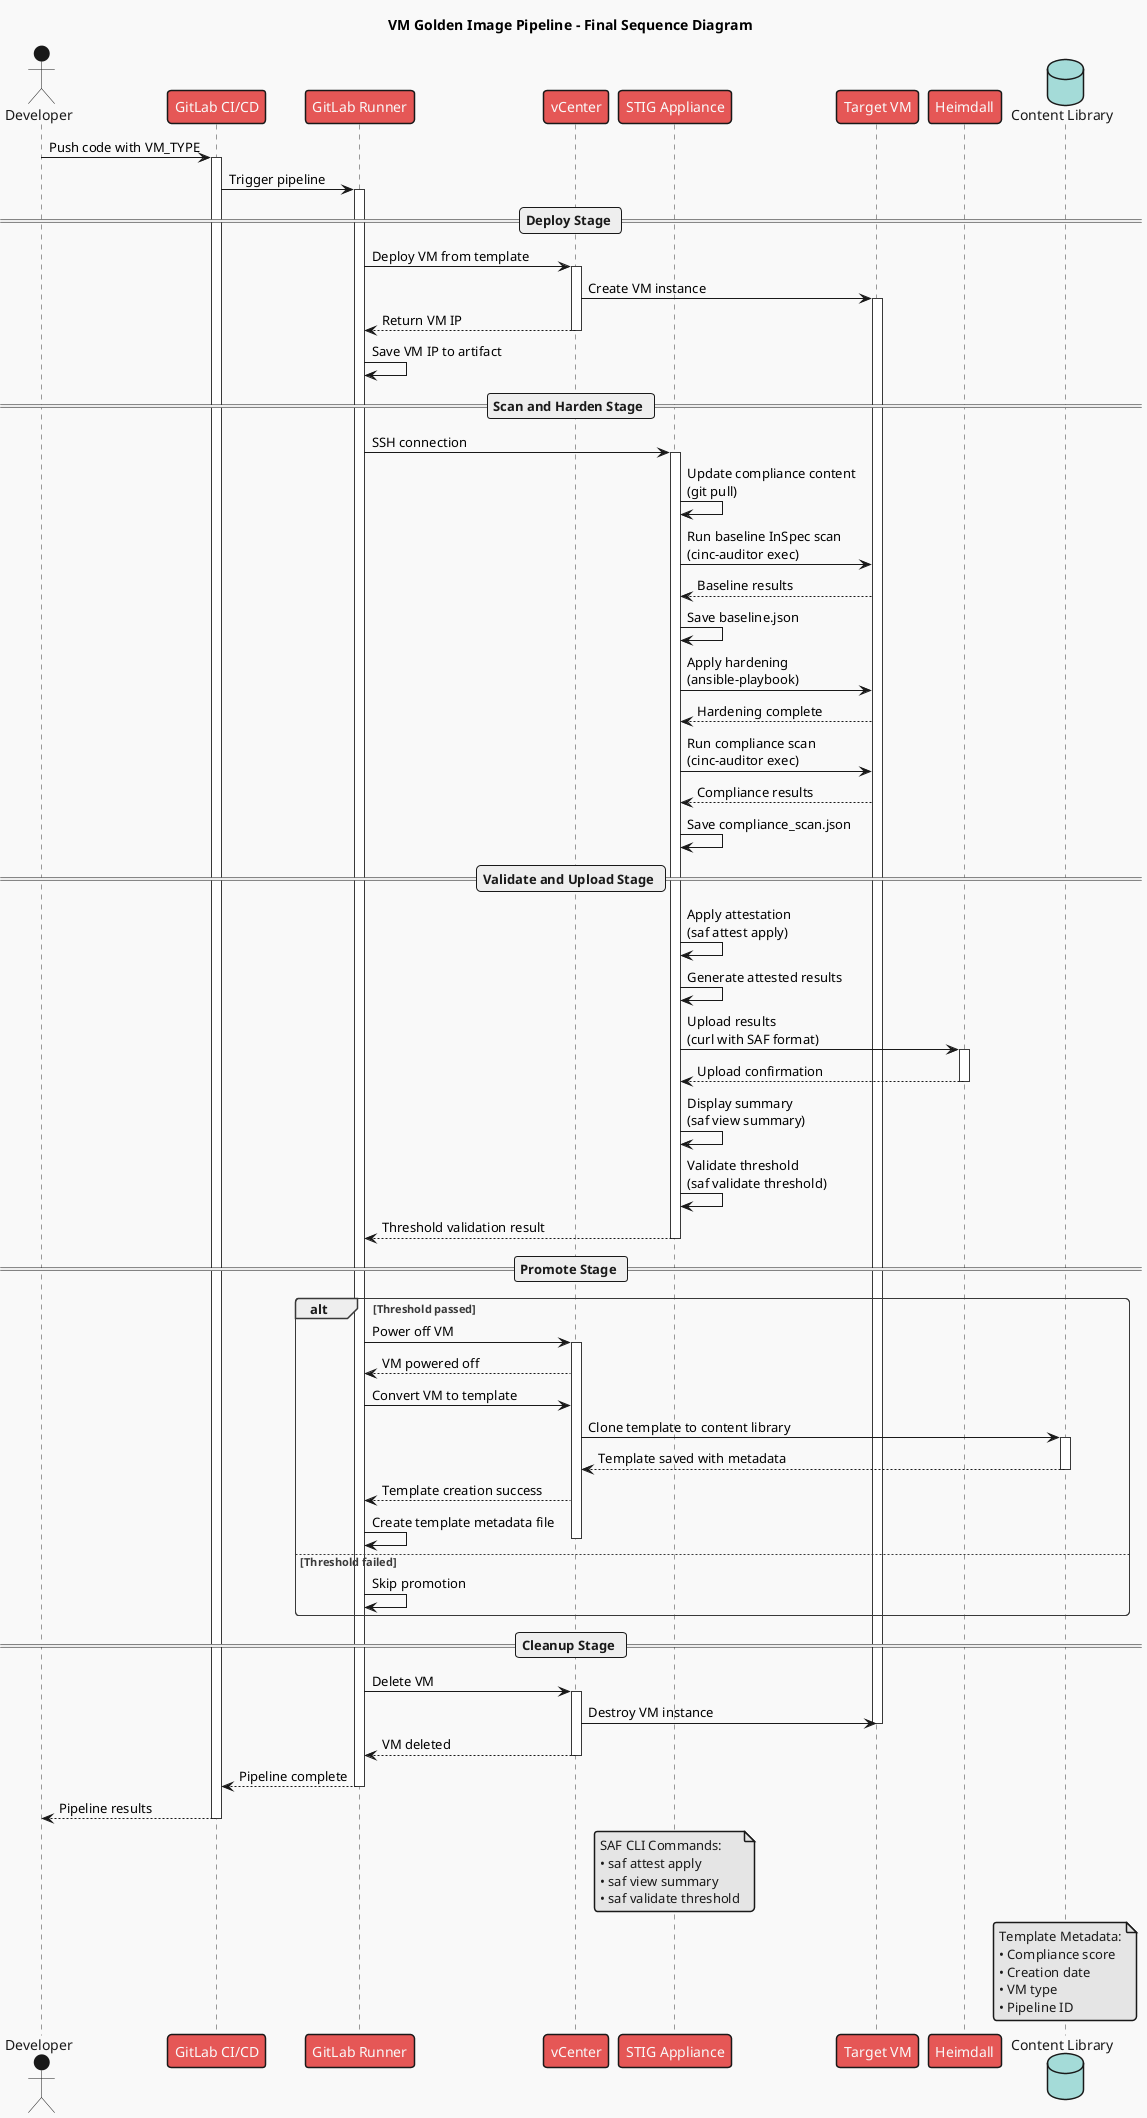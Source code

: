 @startuml Golden Image Pipeline - Final Sequence Diagram
!theme mars
title VM Golden Image Pipeline - Final Sequence Diagram

actor Developer
participant "GitLab CI/CD" as GitLab
participant "GitLab Runner" as Runner
participant "vCenter" as vCenter
participant "STIG Appliance" as STIG
participant "Target VM" as VM
participant "Heimdall" as Heimdall
database "Content Library" as Library

Developer -> GitLab: Push code with VM_TYPE
activate GitLab

GitLab -> Runner: Trigger pipeline
activate Runner

== Deploy Stage ==
Runner -> vCenter: Deploy VM from template
activate vCenter
vCenter -> VM: Create VM instance
activate VM
vCenter --> Runner: Return VM IP
deactivate vCenter
Runner -> Runner: Save VM IP to artifact

== Scan and Harden Stage ==
Runner -> STIG: SSH connection
activate STIG
STIG -> STIG: Update compliance content\n(git pull)

STIG -> VM: Run baseline InSpec scan\n(cinc-auditor exec)
VM --> STIG: Baseline results
STIG -> STIG: Save baseline.json

STIG -> VM: Apply hardening\n(ansible-playbook)
VM --> STIG: Hardening complete

STIG -> VM: Run compliance scan\n(cinc-auditor exec)
VM --> STIG: Compliance results
STIG -> STIG: Save compliance_scan.json

== Validate and Upload Stage ==
STIG -> STIG: Apply attestation\n(saf attest apply)
STIG -> STIG: Generate attested results

STIG -> Heimdall: Upload results\n(curl with SAF format)
activate Heimdall
Heimdall --> STIG: Upload confirmation
deactivate Heimdall

STIG -> STIG: Display summary\n(saf view summary)
STIG -> STIG: Validate threshold\n(saf validate threshold)
STIG --> Runner: Threshold validation result
deactivate STIG

== Promote Stage ==
alt Threshold passed
    Runner -> vCenter: Power off VM
    activate vCenter
    vCenter --> Runner: VM powered off
    Runner -> vCenter: Convert VM to template
    vCenter -> Library: Clone template to content library
    activate Library
    Library --> vCenter: Template saved with metadata
    deactivate Library
    vCenter --> Runner: Template creation success
    Runner -> Runner: Create template metadata file
    deactivate vCenter
else Threshold failed
    Runner -> Runner: Skip promotion
end

== Cleanup Stage ==
Runner -> vCenter: Delete VM
activate vCenter
vCenter -> VM: Destroy VM instance
deactivate VM
vCenter --> Runner: VM deleted
deactivate vCenter

Runner --> GitLab: Pipeline complete
deactivate Runner
GitLab --> Developer: Pipeline results
deactivate GitLab

note over STIG
    SAF CLI Commands:
    • saf attest apply
    • saf view summary  
    • saf validate threshold
end note

note over Library
    Template Metadata:
    • Compliance score
    • Creation date
    • VM type
    • Pipeline ID
end note

@enduml